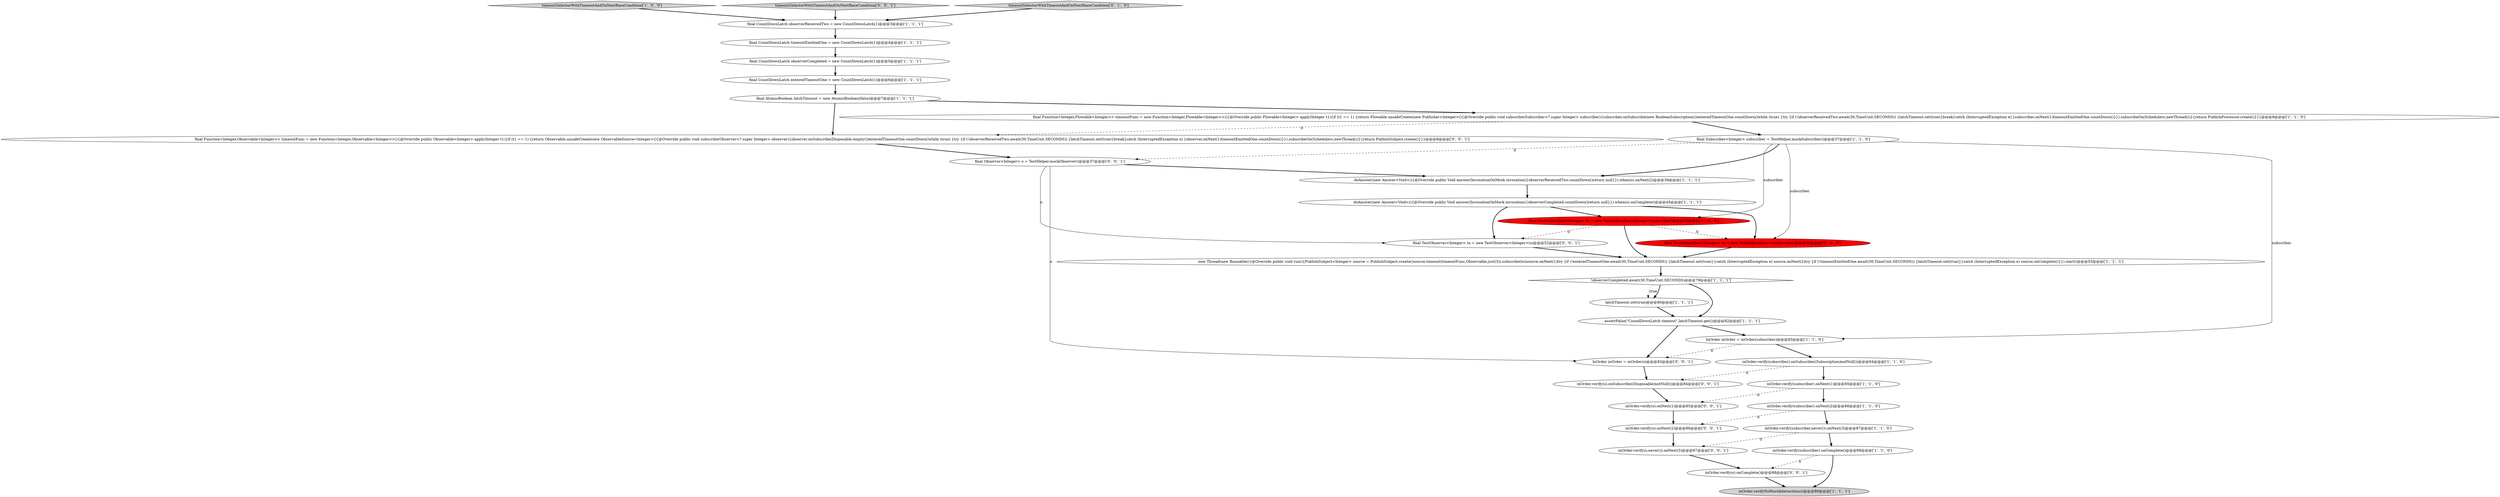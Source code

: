 digraph {
12 [style = filled, label = "timeoutSelectorWithTimeoutAndOnNextRaceCondition['1', '0', '0']", fillcolor = lightgray, shape = diamond image = "AAA0AAABBB1BBB"];
21 [style = filled, label = "inOrder.verify(subscriber).onNext(1)@@@85@@@['1', '1', '0']", fillcolor = white, shape = ellipse image = "AAA0AAABBB1BBB"];
14 [style = filled, label = "inOrder.verifyNoMoreInteractions()@@@89@@@['1', '1', '1']", fillcolor = lightgray, shape = ellipse image = "AAA0AAABBB1BBB"];
15 [style = filled, label = "inOrder.verify(subscriber).onSubscribe((Subscription)notNull())@@@84@@@['1', '1', '0']", fillcolor = white, shape = ellipse image = "AAA0AAABBB1BBB"];
9 [style = filled, label = "new Thread(new Runnable(){@Override public void run(){PublishSubject<Integer> source = PublishSubject.create()source.timeout(timeoutFunc,Observable.just(3)).subscribe(to)source.onNext(1)try {if (!enteredTimeoutOne.await(30,TimeUnit.SECONDS)) {latchTimeout.set(true)}}catch (InterruptedException e) source.onNext(2)try {if (!timeoutEmittedOne.await(30,TimeUnit.SECONDS)) {latchTimeout.set(true)}}catch (InterruptedException e) source.onComplete()}}).start()@@@53@@@['1', '1', '1']", fillcolor = white, shape = ellipse image = "AAA0AAABBB1BBB"];
33 [style = filled, label = "timeoutSelectorWithTimeoutAndOnNextRaceCondition['0', '0', '1']", fillcolor = lightgray, shape = diamond image = "AAA0AAABBB3BBB"];
18 [style = filled, label = "final CountDownLatch timeoutEmittedOne = new CountDownLatch(1)@@@4@@@['1', '1', '1']", fillcolor = white, shape = ellipse image = "AAA0AAABBB1BBB"];
10 [style = filled, label = "doAnswer(new Answer<Void>(){@Override public Void answer(InvocationOnMock invocation){observerCompleted.countDown()return null}}).when(o).onComplete()@@@45@@@['1', '1', '1']", fillcolor = white, shape = ellipse image = "AAA0AAABBB1BBB"];
0 [style = filled, label = "assertFalse(\"CoundDownLatch timeout\",latchTimeout.get())@@@82@@@['1', '1', '1']", fillcolor = white, shape = ellipse image = "AAA0AAABBB1BBB"];
11 [style = filled, label = "final AtomicBoolean latchTimeout = new AtomicBoolean(false)@@@7@@@['1', '1', '1']", fillcolor = white, shape = ellipse image = "AAA0AAABBB1BBB"];
3 [style = filled, label = "inOrder.verify(subscriber).onComplete()@@@88@@@['1', '1', '0']", fillcolor = white, shape = ellipse image = "AAA0AAABBB1BBB"];
19 [style = filled, label = "final Subscriber<Integer> subscriber = TestHelper.mockSubscriber()@@@37@@@['1', '1', '0']", fillcolor = white, shape = ellipse image = "AAA0AAABBB1BBB"];
25 [style = filled, label = "inOrder.verify(o).onNext(1)@@@85@@@['0', '0', '1']", fillcolor = white, shape = ellipse image = "AAA0AAABBB3BBB"];
5 [style = filled, label = "InOrder inOrder = inOrder(subscriber)@@@83@@@['1', '1', '0']", fillcolor = white, shape = ellipse image = "AAA0AAABBB1BBB"];
30 [style = filled, label = "inOrder.verify(o).onSubscribe((Disposable)notNull())@@@84@@@['0', '0', '1']", fillcolor = white, shape = ellipse image = "AAA0AAABBB3BBB"];
2 [style = filled, label = "final CountDownLatch observerReceivedTwo = new CountDownLatch(1)@@@3@@@['1', '1', '1']", fillcolor = white, shape = ellipse image = "AAA0AAABBB1BBB"];
22 [style = filled, label = "final TestSubscriber<Integer> ts = new TestSubscriber<>(subscriber)@@@52@@@['0', '1', '0']", fillcolor = red, shape = ellipse image = "AAA1AAABBB2BBB"];
31 [style = filled, label = "InOrder inOrder = inOrder(o)@@@83@@@['0', '0', '1']", fillcolor = white, shape = ellipse image = "AAA0AAABBB3BBB"];
23 [style = filled, label = "timeoutSelectorWithTimeoutAndOnNextRaceCondition['0', '1', '0']", fillcolor = lightgray, shape = diamond image = "AAA0AAABBB2BBB"];
28 [style = filled, label = "inOrder.verify(o).onComplete()@@@88@@@['0', '0', '1']", fillcolor = white, shape = ellipse image = "AAA0AAABBB3BBB"];
16 [style = filled, label = "inOrder.verify(subscriber).onNext(2)@@@86@@@['1', '1', '0']", fillcolor = white, shape = ellipse image = "AAA0AAABBB1BBB"];
7 [style = filled, label = "latchTimeout.set(true)@@@80@@@['1', '1', '1']", fillcolor = white, shape = ellipse image = "AAA0AAABBB1BBB"];
4 [style = filled, label = "final CountDownLatch enteredTimeoutOne = new CountDownLatch(1)@@@6@@@['1', '1', '1']", fillcolor = white, shape = ellipse image = "AAA0AAABBB1BBB"];
27 [style = filled, label = "final Function<Integer,Observable<Integer>> timeoutFunc = new Function<Integer,Observable<Integer>>(){@Override public Observable<Integer> apply(Integer t1){if (t1 == 1) {return Observable.unsafeCreate(new ObservableSource<Integer>(){@Override public void subscribe(Observer<? super Integer> observer){observer.onSubscribe(Disposable.empty())enteredTimeoutOne.countDown()while (true) {try {if (!observerReceivedTwo.await(30,TimeUnit.SECONDS)) {latchTimeout.set(true)}break}catch (InterruptedException e) }observer.onNext(1)timeoutEmittedOne.countDown()}}).subscribeOn(Schedulers.newThread())}{return PublishSubject.create()}}}@@@8@@@['0', '0', '1']", fillcolor = white, shape = ellipse image = "AAA0AAABBB3BBB"];
32 [style = filled, label = "inOrder.verify(o).onNext(2)@@@86@@@['0', '0', '1']", fillcolor = white, shape = ellipse image = "AAA0AAABBB3BBB"];
13 [style = filled, label = "final TestSubscriber<Integer> ts = new TestSubscriber<Integer>(subscriber)@@@52@@@['1', '0', '0']", fillcolor = red, shape = ellipse image = "AAA1AAABBB1BBB"];
20 [style = filled, label = "!observerCompleted.await(30,TimeUnit.SECONDS)@@@79@@@['1', '1', '1']", fillcolor = white, shape = diamond image = "AAA0AAABBB1BBB"];
29 [style = filled, label = "final TestObserver<Integer> to = new TestObserver<Integer>(o)@@@52@@@['0', '0', '1']", fillcolor = white, shape = ellipse image = "AAA0AAABBB3BBB"];
26 [style = filled, label = "inOrder.verify(o,never()).onNext(3)@@@87@@@['0', '0', '1']", fillcolor = white, shape = ellipse image = "AAA0AAABBB3BBB"];
6 [style = filled, label = "final Function<Integer,Flowable<Integer>> timeoutFunc = new Function<Integer,Flowable<Integer>>(){@Override public Flowable<Integer> apply(Integer t1){if (t1 == 1) {return Flowable.unsafeCreate(new Publisher<Integer>(){@Override public void subscribe(Subscriber<? super Integer> subscriber){subscriber.onSubscribe(new BooleanSubscription())enteredTimeoutOne.countDown()while (true) {try {if (!observerReceivedTwo.await(30,TimeUnit.SECONDS)) {latchTimeout.set(true)}break}catch (InterruptedException e) }subscriber.onNext(1)timeoutEmittedOne.countDown()}}).subscribeOn(Schedulers.newThread())}{return PublishProcessor.create()}}}@@@8@@@['1', '1', '0']", fillcolor = white, shape = ellipse image = "AAA0AAABBB1BBB"];
1 [style = filled, label = "inOrder.verify(subscriber,never()).onNext(3)@@@87@@@['1', '1', '0']", fillcolor = white, shape = ellipse image = "AAA0AAABBB1BBB"];
17 [style = filled, label = "doAnswer(new Answer<Void>(){@Override public Void answer(InvocationOnMock invocation){observerReceivedTwo.countDown()return null}}).when(o).onNext(2)@@@38@@@['1', '1', '1']", fillcolor = white, shape = ellipse image = "AAA0AAABBB1BBB"];
8 [style = filled, label = "final CountDownLatch observerCompleted = new CountDownLatch(1)@@@5@@@['1', '1', '1']", fillcolor = white, shape = ellipse image = "AAA0AAABBB1BBB"];
24 [style = filled, label = "final Observer<Integer> o = TestHelper.mockObserver()@@@37@@@['0', '0', '1']", fillcolor = white, shape = ellipse image = "AAA0AAABBB3BBB"];
10->22 [style = bold, label=""];
17->10 [style = bold, label=""];
3->28 [style = dashed, label="0"];
16->32 [style = dashed, label="0"];
1->26 [style = dashed, label="0"];
15->21 [style = bold, label=""];
13->29 [style = dashed, label="0"];
11->6 [style = bold, label=""];
3->14 [style = bold, label=""];
20->0 [style = bold, label=""];
22->9 [style = bold, label=""];
29->9 [style = bold, label=""];
1->3 [style = bold, label=""];
25->32 [style = bold, label=""];
15->30 [style = dashed, label="0"];
5->15 [style = bold, label=""];
2->18 [style = bold, label=""];
30->25 [style = bold, label=""];
9->20 [style = bold, label=""];
7->0 [style = bold, label=""];
6->19 [style = bold, label=""];
19->17 [style = bold, label=""];
20->7 [style = dotted, label="true"];
19->13 [style = solid, label="subscriber"];
24->29 [style = solid, label="o"];
32->26 [style = bold, label=""];
19->5 [style = solid, label="subscriber"];
28->14 [style = bold, label=""];
12->2 [style = bold, label=""];
10->13 [style = bold, label=""];
16->1 [style = bold, label=""];
10->29 [style = bold, label=""];
6->27 [style = dashed, label="0"];
24->17 [style = bold, label=""];
31->30 [style = bold, label=""];
5->31 [style = dashed, label="0"];
21->16 [style = bold, label=""];
21->25 [style = dashed, label="0"];
27->24 [style = bold, label=""];
19->24 [style = dashed, label="0"];
18->8 [style = bold, label=""];
13->9 [style = bold, label=""];
23->2 [style = bold, label=""];
8->4 [style = bold, label=""];
26->28 [style = bold, label=""];
20->7 [style = bold, label=""];
4->11 [style = bold, label=""];
13->22 [style = dashed, label="0"];
24->31 [style = solid, label="o"];
33->2 [style = bold, label=""];
0->31 [style = bold, label=""];
0->5 [style = bold, label=""];
11->27 [style = bold, label=""];
19->22 [style = solid, label="subscriber"];
}
